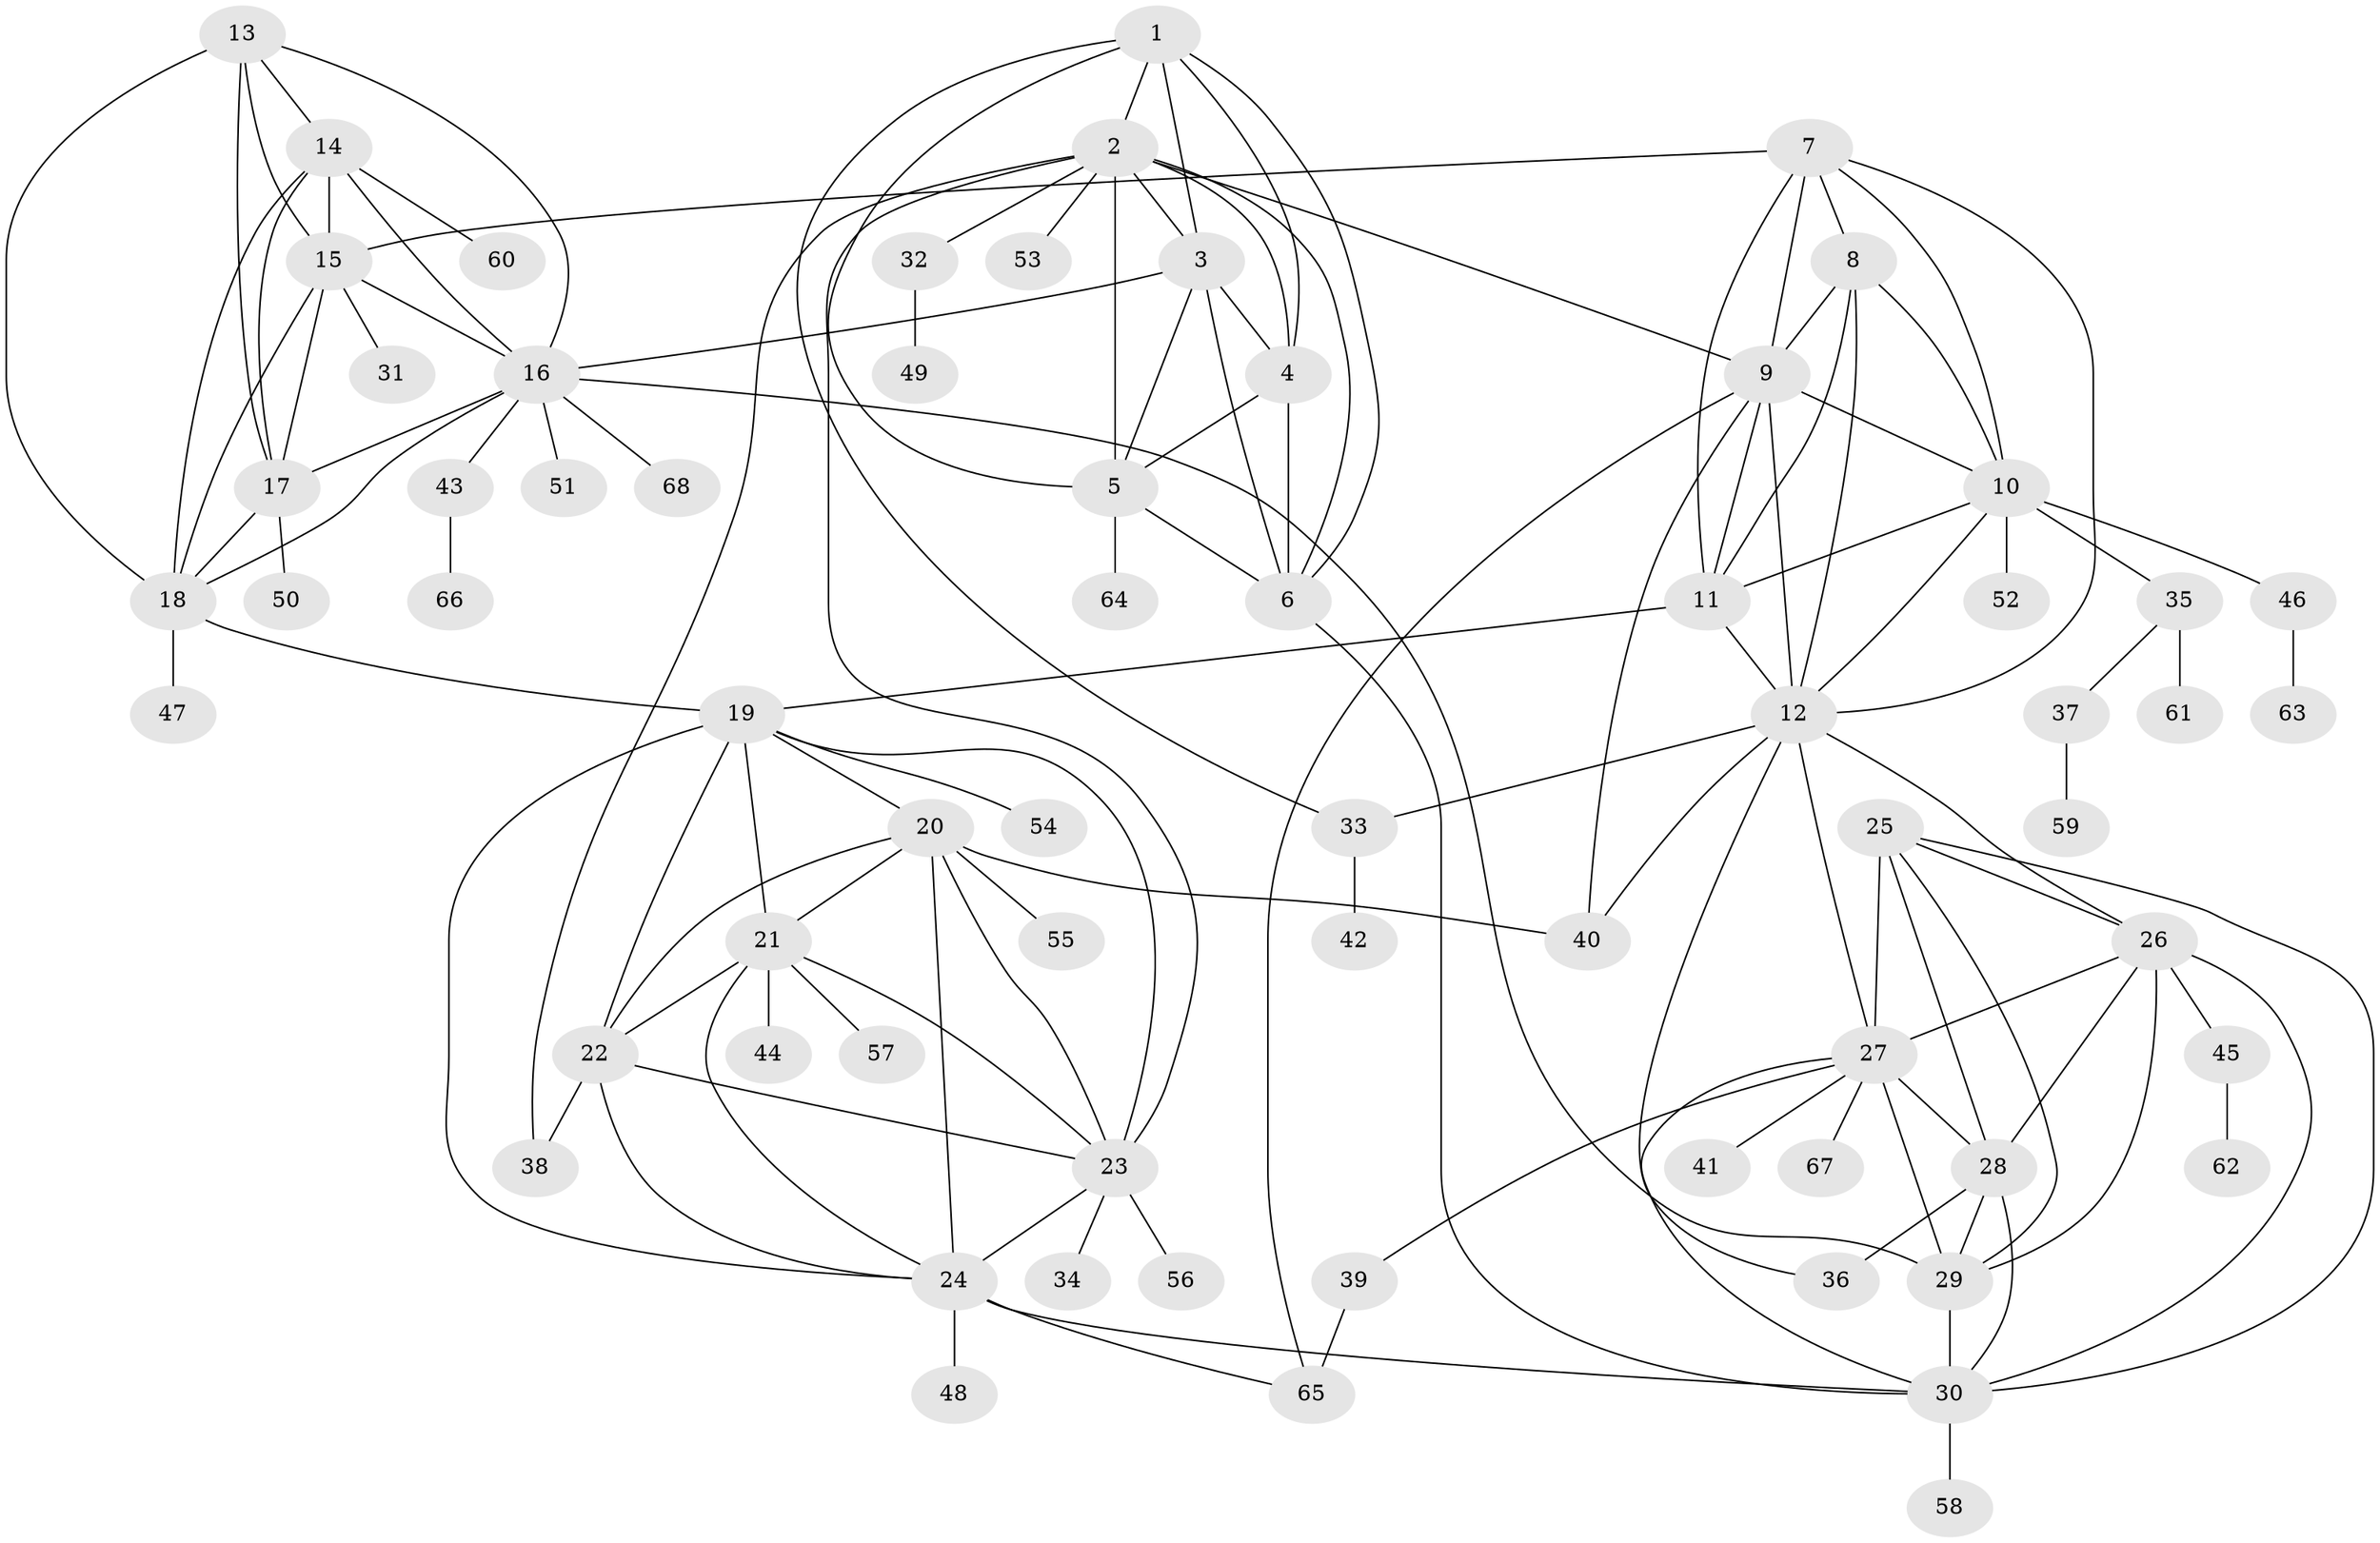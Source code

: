// original degree distribution, {7: 0.05303030303030303, 12: 0.007575757575757576, 5: 0.007575757575757576, 9: 0.045454545454545456, 6: 0.015151515151515152, 10: 0.03787878787878788, 8: 0.045454545454545456, 11: 0.015151515151515152, 1: 0.5833333333333334, 4: 0.022727272727272728, 2: 0.12878787878787878, 3: 0.03787878787878788}
// Generated by graph-tools (version 1.1) at 2025/37/03/09/25 02:37:13]
// undirected, 68 vertices, 131 edges
graph export_dot {
graph [start="1"]
  node [color=gray90,style=filled];
  1;
  2;
  3;
  4;
  5;
  6;
  7;
  8;
  9;
  10;
  11;
  12;
  13;
  14;
  15;
  16;
  17;
  18;
  19;
  20;
  21;
  22;
  23;
  24;
  25;
  26;
  27;
  28;
  29;
  30;
  31;
  32;
  33;
  34;
  35;
  36;
  37;
  38;
  39;
  40;
  41;
  42;
  43;
  44;
  45;
  46;
  47;
  48;
  49;
  50;
  51;
  52;
  53;
  54;
  55;
  56;
  57;
  58;
  59;
  60;
  61;
  62;
  63;
  64;
  65;
  66;
  67;
  68;
  1 -- 2 [weight=1.0];
  1 -- 3 [weight=1.0];
  1 -- 4 [weight=1.0];
  1 -- 5 [weight=1.0];
  1 -- 6 [weight=1.0];
  1 -- 33 [weight=1.0];
  2 -- 3 [weight=1.0];
  2 -- 4 [weight=1.0];
  2 -- 5 [weight=1.0];
  2 -- 6 [weight=1.0];
  2 -- 9 [weight=1.0];
  2 -- 23 [weight=1.0];
  2 -- 32 [weight=1.0];
  2 -- 38 [weight=1.0];
  2 -- 53 [weight=2.0];
  3 -- 4 [weight=1.0];
  3 -- 5 [weight=1.0];
  3 -- 6 [weight=1.0];
  3 -- 16 [weight=1.0];
  4 -- 5 [weight=1.0];
  4 -- 6 [weight=3.0];
  5 -- 6 [weight=1.0];
  5 -- 64 [weight=1.0];
  6 -- 30 [weight=1.0];
  7 -- 8 [weight=1.0];
  7 -- 9 [weight=1.0];
  7 -- 10 [weight=1.0];
  7 -- 11 [weight=1.0];
  7 -- 12 [weight=1.0];
  7 -- 15 [weight=1.0];
  8 -- 9 [weight=1.0];
  8 -- 10 [weight=1.0];
  8 -- 11 [weight=1.0];
  8 -- 12 [weight=1.0];
  9 -- 10 [weight=1.0];
  9 -- 11 [weight=1.0];
  9 -- 12 [weight=2.0];
  9 -- 40 [weight=1.0];
  9 -- 65 [weight=1.0];
  10 -- 11 [weight=1.0];
  10 -- 12 [weight=1.0];
  10 -- 35 [weight=1.0];
  10 -- 46 [weight=1.0];
  10 -- 52 [weight=2.0];
  11 -- 12 [weight=1.0];
  11 -- 19 [weight=1.0];
  12 -- 26 [weight=1.0];
  12 -- 27 [weight=1.0];
  12 -- 33 [weight=1.0];
  12 -- 36 [weight=1.0];
  12 -- 40 [weight=1.0];
  13 -- 14 [weight=1.0];
  13 -- 15 [weight=1.0];
  13 -- 16 [weight=1.0];
  13 -- 17 [weight=1.0];
  13 -- 18 [weight=1.0];
  14 -- 15 [weight=1.0];
  14 -- 16 [weight=1.0];
  14 -- 17 [weight=1.0];
  14 -- 18 [weight=1.0];
  14 -- 60 [weight=1.0];
  15 -- 16 [weight=1.0];
  15 -- 17 [weight=1.0];
  15 -- 18 [weight=1.0];
  15 -- 31 [weight=1.0];
  16 -- 17 [weight=1.0];
  16 -- 18 [weight=1.0];
  16 -- 29 [weight=1.0];
  16 -- 43 [weight=1.0];
  16 -- 51 [weight=1.0];
  16 -- 68 [weight=1.0];
  17 -- 18 [weight=1.0];
  17 -- 50 [weight=2.0];
  18 -- 19 [weight=1.0];
  18 -- 47 [weight=1.0];
  19 -- 20 [weight=1.0];
  19 -- 21 [weight=1.0];
  19 -- 22 [weight=1.0];
  19 -- 23 [weight=1.0];
  19 -- 24 [weight=1.0];
  19 -- 54 [weight=1.0];
  20 -- 21 [weight=1.0];
  20 -- 22 [weight=1.0];
  20 -- 23 [weight=1.0];
  20 -- 24 [weight=1.0];
  20 -- 40 [weight=3.0];
  20 -- 55 [weight=1.0];
  21 -- 22 [weight=1.0];
  21 -- 23 [weight=1.0];
  21 -- 24 [weight=1.0];
  21 -- 44 [weight=1.0];
  21 -- 57 [weight=1.0];
  22 -- 23 [weight=1.0];
  22 -- 24 [weight=1.0];
  22 -- 38 [weight=3.0];
  23 -- 24 [weight=1.0];
  23 -- 34 [weight=1.0];
  23 -- 56 [weight=1.0];
  24 -- 30 [weight=1.0];
  24 -- 48 [weight=3.0];
  24 -- 65 [weight=1.0];
  25 -- 26 [weight=1.0];
  25 -- 27 [weight=5.0];
  25 -- 28 [weight=1.0];
  25 -- 29 [weight=1.0];
  25 -- 30 [weight=1.0];
  26 -- 27 [weight=1.0];
  26 -- 28 [weight=1.0];
  26 -- 29 [weight=1.0];
  26 -- 30 [weight=1.0];
  26 -- 45 [weight=1.0];
  27 -- 28 [weight=1.0];
  27 -- 29 [weight=1.0];
  27 -- 30 [weight=1.0];
  27 -- 39 [weight=1.0];
  27 -- 41 [weight=3.0];
  27 -- 67 [weight=1.0];
  28 -- 29 [weight=1.0];
  28 -- 30 [weight=1.0];
  28 -- 36 [weight=2.0];
  29 -- 30 [weight=1.0];
  30 -- 58 [weight=1.0];
  32 -- 49 [weight=2.0];
  33 -- 42 [weight=1.0];
  35 -- 37 [weight=1.0];
  35 -- 61 [weight=1.0];
  37 -- 59 [weight=1.0];
  39 -- 65 [weight=2.0];
  43 -- 66 [weight=1.0];
  45 -- 62 [weight=1.0];
  46 -- 63 [weight=1.0];
}
